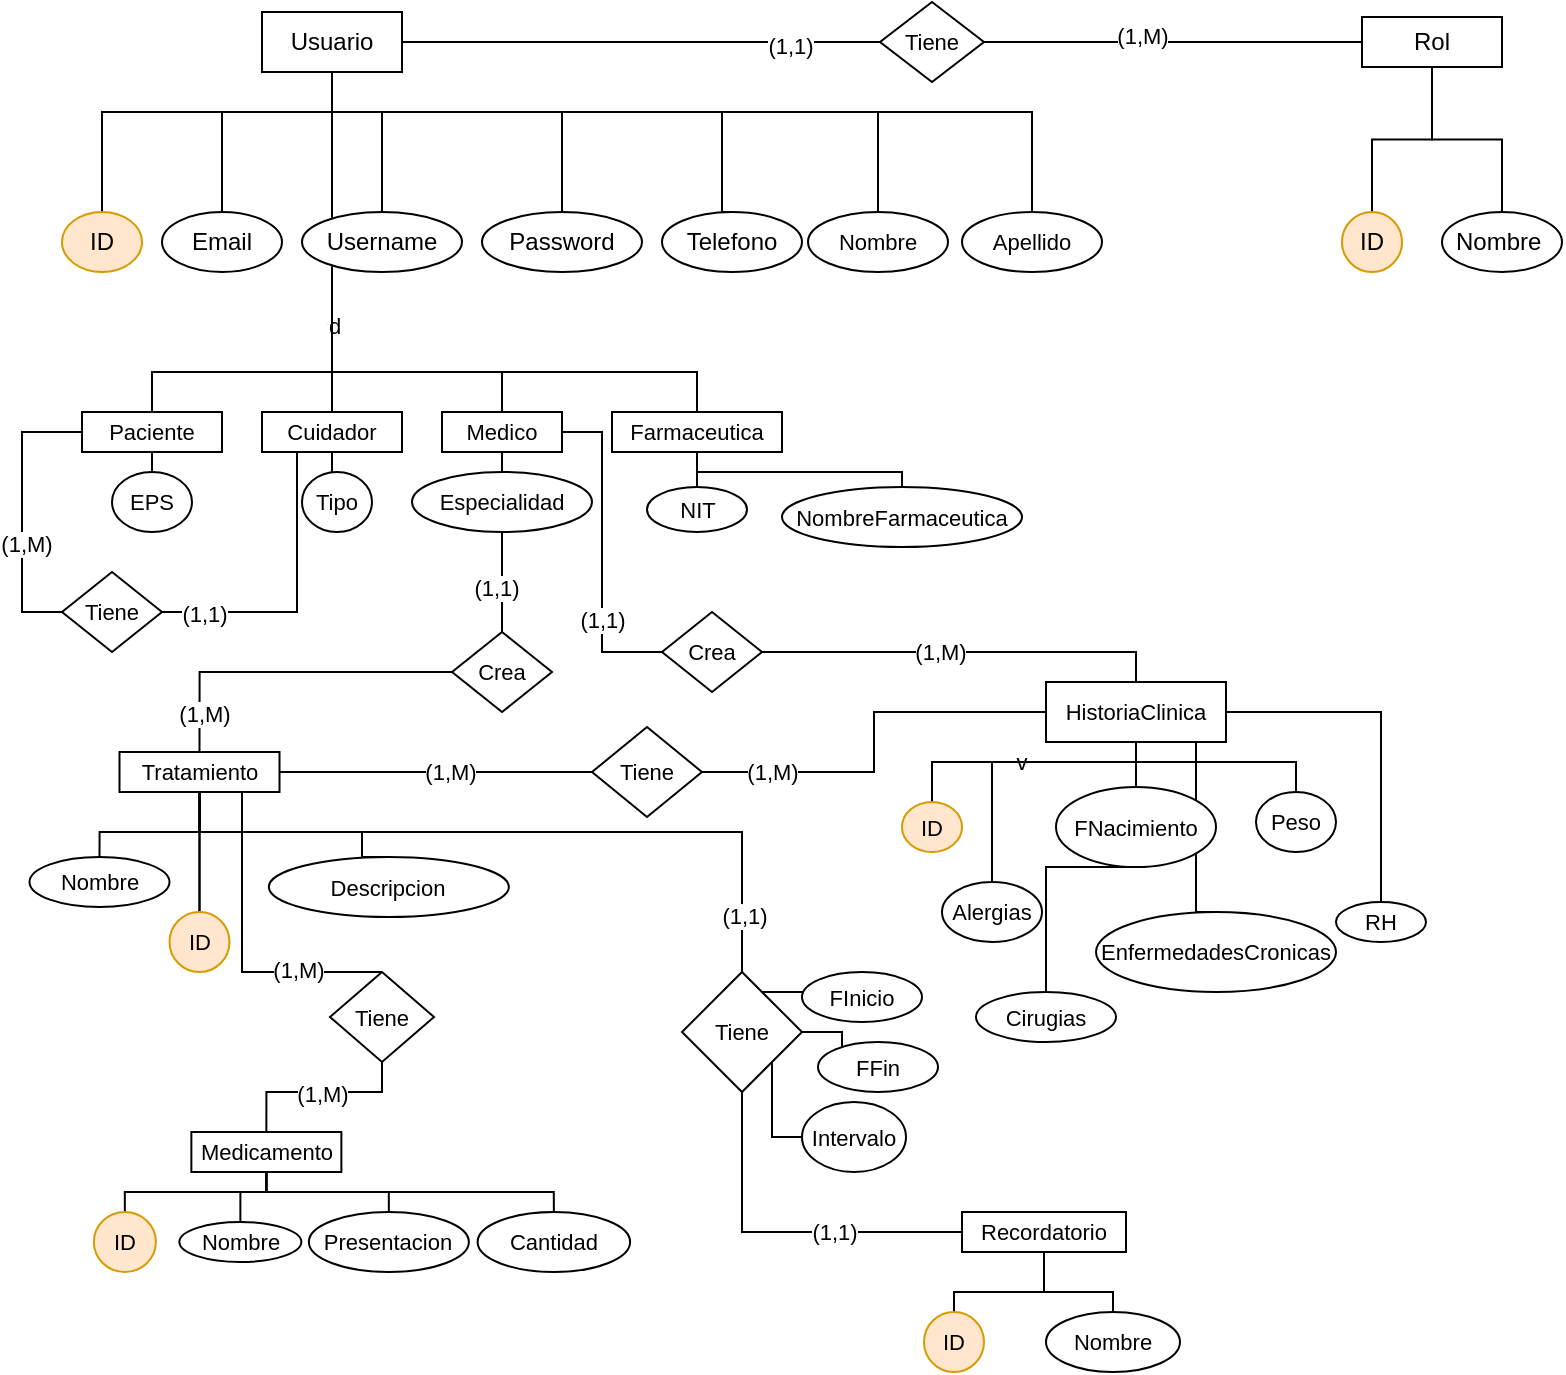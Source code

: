 <mxfile version="22.0.4" type="github">
  <diagram name="Página-1" id="h4PZha3X-RpyvGVEUxOa">
    <mxGraphModel dx="918" dy="521" grid="1" gridSize="10" guides="1" tooltips="1" connect="1" arrows="1" fold="1" page="1" pageScale="1" pageWidth="827" pageHeight="1169" math="0" shadow="0">
      <root>
        <mxCell id="0" />
        <mxCell id="1" parent="0" />
        <mxCell id="uRMWF5CsC-wMtR1UuRz3-10" style="edgeStyle=orthogonalEdgeStyle;rounded=0;orthogonalLoop=1;jettySize=auto;html=1;entryX=0.5;entryY=0;entryDx=0;entryDy=0;endArrow=none;endFill=0;" edge="1" parent="1" source="uRMWF5CsC-wMtR1UuRz3-1" target="uRMWF5CsC-wMtR1UuRz3-2">
          <mxGeometry relative="1" as="geometry">
            <Array as="points">
              <mxPoint x="175" y="120" />
              <mxPoint x="60" y="120" />
            </Array>
          </mxGeometry>
        </mxCell>
        <mxCell id="uRMWF5CsC-wMtR1UuRz3-11" style="edgeStyle=orthogonalEdgeStyle;rounded=0;orthogonalLoop=1;jettySize=auto;html=1;entryX=0.5;entryY=0;entryDx=0;entryDy=0;endArrow=none;endFill=0;" edge="1" parent="1" source="uRMWF5CsC-wMtR1UuRz3-1" target="uRMWF5CsC-wMtR1UuRz3-7">
          <mxGeometry relative="1" as="geometry">
            <Array as="points">
              <mxPoint x="175" y="120" />
              <mxPoint x="120" y="120" />
            </Array>
          </mxGeometry>
        </mxCell>
        <mxCell id="uRMWF5CsC-wMtR1UuRz3-12" style="edgeStyle=orthogonalEdgeStyle;rounded=0;orthogonalLoop=1;jettySize=auto;html=1;entryX=0.5;entryY=0;entryDx=0;entryDy=0;endArrow=none;endFill=0;" edge="1" parent="1" source="uRMWF5CsC-wMtR1UuRz3-1" target="uRMWF5CsC-wMtR1UuRz3-3">
          <mxGeometry relative="1" as="geometry">
            <Array as="points">
              <mxPoint x="175" y="120" />
              <mxPoint x="200" y="120" />
            </Array>
          </mxGeometry>
        </mxCell>
        <mxCell id="uRMWF5CsC-wMtR1UuRz3-13" style="edgeStyle=orthogonalEdgeStyle;rounded=0;orthogonalLoop=1;jettySize=auto;html=1;entryX=0.5;entryY=0;entryDx=0;entryDy=0;endArrow=none;endFill=0;" edge="1" parent="1" source="uRMWF5CsC-wMtR1UuRz3-1" target="uRMWF5CsC-wMtR1UuRz3-4">
          <mxGeometry relative="1" as="geometry">
            <Array as="points">
              <mxPoint x="175" y="120" />
              <mxPoint x="290" y="120" />
            </Array>
          </mxGeometry>
        </mxCell>
        <mxCell id="uRMWF5CsC-wMtR1UuRz3-16" style="edgeStyle=orthogonalEdgeStyle;rounded=0;orthogonalLoop=1;jettySize=auto;html=1;entryX=0.5;entryY=0;entryDx=0;entryDy=0;strokeColor=default;endArrow=none;endFill=0;" edge="1" parent="1" source="uRMWF5CsC-wMtR1UuRz3-1" target="uRMWF5CsC-wMtR1UuRz3-8">
          <mxGeometry relative="1" as="geometry">
            <Array as="points">
              <mxPoint x="175" y="120" />
              <mxPoint x="370" y="120" />
              <mxPoint x="370" y="170" />
            </Array>
          </mxGeometry>
        </mxCell>
        <mxCell id="uRMWF5CsC-wMtR1UuRz3-28" style="edgeStyle=orthogonalEdgeStyle;shape=connector;rounded=0;orthogonalLoop=1;jettySize=auto;html=1;entryX=0.5;entryY=0;entryDx=0;entryDy=0;labelBackgroundColor=default;strokeColor=default;align=center;verticalAlign=middle;fontFamily=Helvetica;fontSize=11;fontColor=default;endArrow=none;endFill=0;" edge="1" parent="1" source="uRMWF5CsC-wMtR1UuRz3-1" target="uRMWF5CsC-wMtR1UuRz3-27">
          <mxGeometry relative="1" as="geometry">
            <Array as="points">
              <mxPoint x="175" y="120" />
              <mxPoint x="448" y="120" />
            </Array>
          </mxGeometry>
        </mxCell>
        <mxCell id="uRMWF5CsC-wMtR1UuRz3-30" style="edgeStyle=orthogonalEdgeStyle;shape=connector;rounded=0;orthogonalLoop=1;jettySize=auto;html=1;entryX=0.5;entryY=0;entryDx=0;entryDy=0;labelBackgroundColor=default;strokeColor=default;align=center;verticalAlign=middle;fontFamily=Helvetica;fontSize=11;fontColor=default;endArrow=none;endFill=0;" edge="1" parent="1" source="uRMWF5CsC-wMtR1UuRz3-1" target="uRMWF5CsC-wMtR1UuRz3-29">
          <mxGeometry relative="1" as="geometry">
            <Array as="points">
              <mxPoint x="175" y="120" />
              <mxPoint x="525" y="120" />
            </Array>
          </mxGeometry>
        </mxCell>
        <mxCell id="uRMWF5CsC-wMtR1UuRz3-33" style="edgeStyle=orthogonalEdgeStyle;shape=connector;rounded=0;orthogonalLoop=1;jettySize=auto;html=1;entryX=0.5;entryY=0;entryDx=0;entryDy=0;labelBackgroundColor=default;strokeColor=default;align=center;verticalAlign=middle;fontFamily=Helvetica;fontSize=11;fontColor=default;endArrow=none;endFill=0;" edge="1" parent="1" source="uRMWF5CsC-wMtR1UuRz3-1" target="uRMWF5CsC-wMtR1UuRz3-31">
          <mxGeometry relative="1" as="geometry">
            <Array as="points">
              <mxPoint x="175" y="250" />
            </Array>
          </mxGeometry>
        </mxCell>
        <mxCell id="uRMWF5CsC-wMtR1UuRz3-34" value="d" style="edgeLabel;html=1;align=center;verticalAlign=middle;resizable=0;points=[];fontSize=11;fontFamily=Helvetica;fontColor=default;" vertex="1" connectable="0" parent="uRMWF5CsC-wMtR1UuRz3-33">
          <mxGeometry x="-0.037" y="4" relative="1" as="geometry">
            <mxPoint x="-4" as="offset" />
          </mxGeometry>
        </mxCell>
        <mxCell id="uRMWF5CsC-wMtR1UuRz3-37" style="edgeStyle=orthogonalEdgeStyle;shape=connector;rounded=0;orthogonalLoop=1;jettySize=auto;html=1;entryX=0.5;entryY=0;entryDx=0;entryDy=0;labelBackgroundColor=default;strokeColor=default;align=center;verticalAlign=middle;fontFamily=Helvetica;fontSize=11;fontColor=default;endArrow=none;endFill=0;" edge="1" parent="1" source="uRMWF5CsC-wMtR1UuRz3-1" target="uRMWF5CsC-wMtR1UuRz3-36">
          <mxGeometry relative="1" as="geometry" />
        </mxCell>
        <mxCell id="uRMWF5CsC-wMtR1UuRz3-38" value="d" style="edgeLabel;html=1;align=center;verticalAlign=middle;resizable=0;points=[];fontSize=11;fontFamily=Helvetica;fontColor=default;" vertex="1" connectable="0" parent="uRMWF5CsC-wMtR1UuRz3-37">
          <mxGeometry x="0.489" y="1" relative="1" as="geometry">
            <mxPoint as="offset" />
          </mxGeometry>
        </mxCell>
        <mxCell id="uRMWF5CsC-wMtR1UuRz3-60" style="edgeStyle=orthogonalEdgeStyle;shape=connector;rounded=0;orthogonalLoop=1;jettySize=auto;html=1;entryX=0.5;entryY=0;entryDx=0;entryDy=0;labelBackgroundColor=default;strokeColor=default;align=center;verticalAlign=middle;fontFamily=Helvetica;fontSize=11;fontColor=default;endArrow=none;endFill=0;" edge="1" parent="1" source="uRMWF5CsC-wMtR1UuRz3-1" target="uRMWF5CsC-wMtR1UuRz3-59">
          <mxGeometry relative="1" as="geometry">
            <Array as="points">
              <mxPoint x="175" y="250" />
              <mxPoint x="260" y="250" />
            </Array>
          </mxGeometry>
        </mxCell>
        <mxCell id="uRMWF5CsC-wMtR1UuRz3-65" style="edgeStyle=orthogonalEdgeStyle;shape=connector;rounded=0;orthogonalLoop=1;jettySize=auto;html=1;entryX=0.5;entryY=0;entryDx=0;entryDy=0;labelBackgroundColor=default;strokeColor=default;align=center;verticalAlign=middle;fontFamily=Helvetica;fontSize=11;fontColor=default;endArrow=none;endFill=0;" edge="1" parent="1" source="uRMWF5CsC-wMtR1UuRz3-1" target="uRMWF5CsC-wMtR1UuRz3-64">
          <mxGeometry relative="1" as="geometry">
            <Array as="points">
              <mxPoint x="175" y="250" />
              <mxPoint x="358" y="250" />
            </Array>
          </mxGeometry>
        </mxCell>
        <mxCell id="uRMWF5CsC-wMtR1UuRz3-93" style="edgeStyle=orthogonalEdgeStyle;shape=connector;rounded=0;orthogonalLoop=1;jettySize=auto;html=1;entryX=0;entryY=0.5;entryDx=0;entryDy=0;labelBackgroundColor=default;strokeColor=default;align=center;verticalAlign=middle;fontFamily=Helvetica;fontSize=11;fontColor=default;endArrow=none;endFill=0;" edge="1" parent="1" source="uRMWF5CsC-wMtR1UuRz3-1" target="uRMWF5CsC-wMtR1UuRz3-91">
          <mxGeometry relative="1" as="geometry" />
        </mxCell>
        <mxCell id="uRMWF5CsC-wMtR1UuRz3-95" value="(1,1)" style="edgeLabel;html=1;align=center;verticalAlign=middle;resizable=0;points=[];fontSize=11;fontFamily=Helvetica;fontColor=default;" vertex="1" connectable="0" parent="uRMWF5CsC-wMtR1UuRz3-93">
          <mxGeometry x="0.618" y="-2" relative="1" as="geometry">
            <mxPoint as="offset" />
          </mxGeometry>
        </mxCell>
        <mxCell id="uRMWF5CsC-wMtR1UuRz3-1" value="Usuario" style="rounded=0;whiteSpace=wrap;html=1;" vertex="1" parent="1">
          <mxGeometry x="140" y="70" width="70" height="30" as="geometry" />
        </mxCell>
        <mxCell id="uRMWF5CsC-wMtR1UuRz3-2" value="ID" style="ellipse;whiteSpace=wrap;html=1;rounded=0;fillColor=#ffe6cc;strokeColor=#d79b00;" vertex="1" parent="1">
          <mxGeometry x="40" y="170" width="40" height="30" as="geometry" />
        </mxCell>
        <mxCell id="uRMWF5CsC-wMtR1UuRz3-3" value="Username" style="ellipse;whiteSpace=wrap;html=1;rounded=0;" vertex="1" parent="1">
          <mxGeometry x="160" y="170" width="80" height="30" as="geometry" />
        </mxCell>
        <mxCell id="uRMWF5CsC-wMtR1UuRz3-4" value="Password" style="ellipse;whiteSpace=wrap;html=1;rounded=0;" vertex="1" parent="1">
          <mxGeometry x="250" y="170" width="80" height="30" as="geometry" />
        </mxCell>
        <mxCell id="uRMWF5CsC-wMtR1UuRz3-7" value="Email" style="ellipse;whiteSpace=wrap;html=1;rounded=0;" vertex="1" parent="1">
          <mxGeometry x="90" y="170" width="60" height="30" as="geometry" />
        </mxCell>
        <mxCell id="uRMWF5CsC-wMtR1UuRz3-8" value="Telefono" style="ellipse;whiteSpace=wrap;html=1;rounded=0;" vertex="1" parent="1">
          <mxGeometry x="340" y="170" width="70" height="30" as="geometry" />
        </mxCell>
        <mxCell id="uRMWF5CsC-wMtR1UuRz3-23" style="edgeStyle=orthogonalEdgeStyle;rounded=0;orthogonalLoop=1;jettySize=auto;html=1;entryX=0.5;entryY=0;entryDx=0;entryDy=0;endArrow=none;endFill=0;" edge="1" parent="1" source="uRMWF5CsC-wMtR1UuRz3-17" target="uRMWF5CsC-wMtR1UuRz3-18">
          <mxGeometry relative="1" as="geometry" />
        </mxCell>
        <mxCell id="uRMWF5CsC-wMtR1UuRz3-24" style="edgeStyle=orthogonalEdgeStyle;shape=connector;rounded=0;orthogonalLoop=1;jettySize=auto;html=1;labelBackgroundColor=default;strokeColor=default;align=center;verticalAlign=middle;fontFamily=Helvetica;fontSize=11;fontColor=default;endArrow=none;endFill=0;" edge="1" parent="1" source="uRMWF5CsC-wMtR1UuRz3-17" target="uRMWF5CsC-wMtR1UuRz3-21">
          <mxGeometry relative="1" as="geometry" />
        </mxCell>
        <mxCell id="uRMWF5CsC-wMtR1UuRz3-17" value="Rol" style="rounded=0;whiteSpace=wrap;html=1;" vertex="1" parent="1">
          <mxGeometry x="690" y="72.5" width="70" height="25" as="geometry" />
        </mxCell>
        <mxCell id="uRMWF5CsC-wMtR1UuRz3-18" value="ID" style="ellipse;whiteSpace=wrap;html=1;rounded=0;fillColor=#ffe6cc;strokeColor=#d79b00;" vertex="1" parent="1">
          <mxGeometry x="680" y="170" width="30" height="30" as="geometry" />
        </mxCell>
        <mxCell id="uRMWF5CsC-wMtR1UuRz3-21" value="Nombre&amp;nbsp;" style="ellipse;whiteSpace=wrap;html=1;rounded=0;" vertex="1" parent="1">
          <mxGeometry x="730" y="170" width="60" height="30" as="geometry" />
        </mxCell>
        <mxCell id="uRMWF5CsC-wMtR1UuRz3-27" value="Nombre" style="ellipse;whiteSpace=wrap;html=1;fontFamily=Helvetica;fontSize=11;fontColor=default;" vertex="1" parent="1">
          <mxGeometry x="413" y="170" width="70" height="30" as="geometry" />
        </mxCell>
        <mxCell id="uRMWF5CsC-wMtR1UuRz3-29" value="Apellido" style="ellipse;whiteSpace=wrap;html=1;fontFamily=Helvetica;fontSize=11;fontColor=default;" vertex="1" parent="1">
          <mxGeometry x="490" y="170" width="70" height="30" as="geometry" />
        </mxCell>
        <mxCell id="uRMWF5CsC-wMtR1UuRz3-35" style="edgeStyle=orthogonalEdgeStyle;shape=connector;rounded=0;orthogonalLoop=1;jettySize=auto;html=1;entryX=0.5;entryY=0;entryDx=0;entryDy=0;labelBackgroundColor=default;strokeColor=default;align=center;verticalAlign=middle;fontFamily=Helvetica;fontSize=11;fontColor=default;endArrow=none;endFill=0;" edge="1" parent="1" source="uRMWF5CsC-wMtR1UuRz3-31" target="uRMWF5CsC-wMtR1UuRz3-32">
          <mxGeometry relative="1" as="geometry" />
        </mxCell>
        <mxCell id="uRMWF5CsC-wMtR1UuRz3-118" style="edgeStyle=orthogonalEdgeStyle;shape=connector;rounded=0;orthogonalLoop=1;jettySize=auto;html=1;entryX=0;entryY=0.5;entryDx=0;entryDy=0;labelBackgroundColor=default;strokeColor=default;align=center;verticalAlign=middle;fontFamily=Helvetica;fontSize=11;fontColor=default;endArrow=none;endFill=0;" edge="1" parent="1" source="uRMWF5CsC-wMtR1UuRz3-31" target="uRMWF5CsC-wMtR1UuRz3-117">
          <mxGeometry relative="1" as="geometry">
            <Array as="points">
              <mxPoint x="20" y="280" />
              <mxPoint x="20" y="370" />
            </Array>
          </mxGeometry>
        </mxCell>
        <mxCell id="uRMWF5CsC-wMtR1UuRz3-119" value="(1,M)" style="edgeLabel;html=1;align=center;verticalAlign=middle;resizable=0;points=[];fontSize=11;fontFamily=Helvetica;fontColor=default;" vertex="1" connectable="0" parent="uRMWF5CsC-wMtR1UuRz3-118">
          <mxGeometry x="0.222" y="2" relative="1" as="geometry">
            <mxPoint as="offset" />
          </mxGeometry>
        </mxCell>
        <mxCell id="uRMWF5CsC-wMtR1UuRz3-31" value="Paciente" style="rounded=0;whiteSpace=wrap;html=1;fontFamily=Helvetica;fontSize=11;fontColor=default;" vertex="1" parent="1">
          <mxGeometry x="50" y="270" width="70" height="20" as="geometry" />
        </mxCell>
        <mxCell id="uRMWF5CsC-wMtR1UuRz3-32" value="EPS" style="ellipse;whiteSpace=wrap;html=1;fontFamily=Helvetica;fontSize=11;fontColor=default;" vertex="1" parent="1">
          <mxGeometry x="65" y="300" width="40" height="30" as="geometry" />
        </mxCell>
        <mxCell id="uRMWF5CsC-wMtR1UuRz3-45" style="edgeStyle=orthogonalEdgeStyle;shape=connector;rounded=0;orthogonalLoop=1;jettySize=auto;html=1;entryX=0.5;entryY=0;entryDx=0;entryDy=0;labelBackgroundColor=default;strokeColor=default;align=center;verticalAlign=middle;fontFamily=Helvetica;fontSize=11;fontColor=default;endArrow=none;endFill=0;" edge="1" parent="1" source="uRMWF5CsC-wMtR1UuRz3-36" target="uRMWF5CsC-wMtR1UuRz3-44">
          <mxGeometry relative="1" as="geometry" />
        </mxCell>
        <mxCell id="uRMWF5CsC-wMtR1UuRz3-36" value="Cuidador" style="rounded=0;whiteSpace=wrap;html=1;fontFamily=Helvetica;fontSize=11;fontColor=default;" vertex="1" parent="1">
          <mxGeometry x="140" y="270" width="70" height="20" as="geometry" />
        </mxCell>
        <mxCell id="uRMWF5CsC-wMtR1UuRz3-50" value="v&amp;nbsp;" style="edgeStyle=orthogonalEdgeStyle;shape=connector;rounded=0;orthogonalLoop=1;jettySize=auto;html=1;entryX=0.5;entryY=0;entryDx=0;entryDy=0;labelBackgroundColor=default;strokeColor=default;align=center;verticalAlign=middle;fontFamily=Helvetica;fontSize=11;fontColor=default;endArrow=none;endFill=0;" edge="1" parent="1" source="uRMWF5CsC-wMtR1UuRz3-39" target="uRMWF5CsC-wMtR1UuRz3-49">
          <mxGeometry relative="1" as="geometry">
            <Array as="points">
              <mxPoint x="577" y="445" />
              <mxPoint x="475" y="445" />
            </Array>
          </mxGeometry>
        </mxCell>
        <mxCell id="uRMWF5CsC-wMtR1UuRz3-51" style="edgeStyle=orthogonalEdgeStyle;shape=connector;rounded=0;orthogonalLoop=1;jettySize=auto;html=1;entryX=0.5;entryY=0;entryDx=0;entryDy=0;labelBackgroundColor=default;strokeColor=default;align=center;verticalAlign=middle;fontFamily=Helvetica;fontSize=11;fontColor=default;endArrow=none;endFill=0;" edge="1" parent="1" source="uRMWF5CsC-wMtR1UuRz3-39" target="uRMWF5CsC-wMtR1UuRz3-40">
          <mxGeometry relative="1" as="geometry" />
        </mxCell>
        <mxCell id="uRMWF5CsC-wMtR1UuRz3-52" style="edgeStyle=orthogonalEdgeStyle;shape=connector;rounded=0;orthogonalLoop=1;jettySize=auto;html=1;entryX=0.5;entryY=0;entryDx=0;entryDy=0;labelBackgroundColor=default;strokeColor=default;align=center;verticalAlign=middle;fontFamily=Helvetica;fontSize=11;fontColor=default;endArrow=none;endFill=0;" edge="1" parent="1" source="uRMWF5CsC-wMtR1UuRz3-39" target="uRMWF5CsC-wMtR1UuRz3-41">
          <mxGeometry relative="1" as="geometry">
            <Array as="points">
              <mxPoint x="577" y="445" />
              <mxPoint x="657" y="445" />
            </Array>
          </mxGeometry>
        </mxCell>
        <mxCell id="uRMWF5CsC-wMtR1UuRz3-53" style="edgeStyle=orthogonalEdgeStyle;shape=connector;rounded=0;orthogonalLoop=1;jettySize=auto;html=1;entryX=0.5;entryY=0;entryDx=0;entryDy=0;labelBackgroundColor=default;strokeColor=default;align=center;verticalAlign=middle;fontFamily=Helvetica;fontSize=11;fontColor=default;endArrow=none;endFill=0;" edge="1" parent="1" source="uRMWF5CsC-wMtR1UuRz3-39" target="uRMWF5CsC-wMtR1UuRz3-43">
          <mxGeometry relative="1" as="geometry">
            <Array as="points">
              <mxPoint x="577" y="445" />
              <mxPoint x="505" y="445" />
            </Array>
          </mxGeometry>
        </mxCell>
        <mxCell id="uRMWF5CsC-wMtR1UuRz3-54" style="edgeStyle=orthogonalEdgeStyle;shape=connector;rounded=0;orthogonalLoop=1;jettySize=auto;html=1;entryX=0.5;entryY=0;entryDx=0;entryDy=0;labelBackgroundColor=default;strokeColor=default;align=center;verticalAlign=middle;fontFamily=Helvetica;fontSize=11;fontColor=default;endArrow=none;endFill=0;" edge="1" parent="1" source="uRMWF5CsC-wMtR1UuRz3-39" target="uRMWF5CsC-wMtR1UuRz3-46">
          <mxGeometry relative="1" as="geometry">
            <Array as="points">
              <mxPoint x="607" y="455" />
              <mxPoint x="607" y="455" />
            </Array>
          </mxGeometry>
        </mxCell>
        <mxCell id="uRMWF5CsC-wMtR1UuRz3-55" style="edgeStyle=orthogonalEdgeStyle;shape=connector;rounded=0;orthogonalLoop=1;jettySize=auto;html=1;labelBackgroundColor=default;strokeColor=default;align=center;verticalAlign=middle;fontFamily=Helvetica;fontSize=11;fontColor=default;endArrow=none;endFill=0;" edge="1" parent="1" source="uRMWF5CsC-wMtR1UuRz3-39" target="uRMWF5CsC-wMtR1UuRz3-47">
          <mxGeometry relative="1" as="geometry" />
        </mxCell>
        <mxCell id="uRMWF5CsC-wMtR1UuRz3-57" style="edgeStyle=orthogonalEdgeStyle;shape=connector;rounded=0;orthogonalLoop=1;jettySize=auto;html=1;labelBackgroundColor=default;strokeColor=default;align=center;verticalAlign=middle;fontFamily=Helvetica;fontSize=11;fontColor=default;endArrow=none;endFill=0;" edge="1" parent="1" source="uRMWF5CsC-wMtR1UuRz3-39" target="uRMWF5CsC-wMtR1UuRz3-42">
          <mxGeometry relative="1" as="geometry" />
        </mxCell>
        <mxCell id="uRMWF5CsC-wMtR1UuRz3-143" style="edgeStyle=orthogonalEdgeStyle;shape=connector;rounded=0;orthogonalLoop=1;jettySize=auto;html=1;entryX=1;entryY=0.5;entryDx=0;entryDy=0;labelBackgroundColor=default;strokeColor=default;align=center;verticalAlign=middle;fontFamily=Helvetica;fontSize=11;fontColor=default;endArrow=none;endFill=0;" edge="1" parent="1" source="uRMWF5CsC-wMtR1UuRz3-39" target="uRMWF5CsC-wMtR1UuRz3-140">
          <mxGeometry relative="1" as="geometry" />
        </mxCell>
        <mxCell id="uRMWF5CsC-wMtR1UuRz3-145" value="(1,M)" style="edgeLabel;html=1;align=center;verticalAlign=middle;resizable=0;points=[];fontSize=11;fontFamily=Helvetica;fontColor=default;" vertex="1" connectable="0" parent="uRMWF5CsC-wMtR1UuRz3-143">
          <mxGeometry x="0.659" relative="1" as="geometry">
            <mxPoint as="offset" />
          </mxGeometry>
        </mxCell>
        <mxCell id="uRMWF5CsC-wMtR1UuRz3-39" value="HistoriaClinica" style="rounded=0;whiteSpace=wrap;html=1;fontFamily=Helvetica;fontSize=11;fontColor=default;" vertex="1" parent="1">
          <mxGeometry x="532" y="405" width="90" height="30" as="geometry" />
        </mxCell>
        <mxCell id="uRMWF5CsC-wMtR1UuRz3-40" value="FNacimiento" style="ellipse;whiteSpace=wrap;html=1;fontFamily=Helvetica;fontSize=11;fontColor=default;" vertex="1" parent="1">
          <mxGeometry x="537" y="457.5" width="80" height="40" as="geometry" />
        </mxCell>
        <mxCell id="uRMWF5CsC-wMtR1UuRz3-41" value="Peso" style="ellipse;whiteSpace=wrap;html=1;fontFamily=Helvetica;fontSize=11;fontColor=default;" vertex="1" parent="1">
          <mxGeometry x="637" y="460" width="40" height="30" as="geometry" />
        </mxCell>
        <mxCell id="uRMWF5CsC-wMtR1UuRz3-42" value="RH" style="ellipse;whiteSpace=wrap;html=1;fontFamily=Helvetica;fontSize=11;fontColor=default;" vertex="1" parent="1">
          <mxGeometry x="677" y="515" width="45" height="20" as="geometry" />
        </mxCell>
        <mxCell id="uRMWF5CsC-wMtR1UuRz3-43" value="Alergias" style="ellipse;whiteSpace=wrap;html=1;fontFamily=Helvetica;fontSize=11;fontColor=default;" vertex="1" parent="1">
          <mxGeometry x="480" y="505" width="50" height="30" as="geometry" />
        </mxCell>
        <mxCell id="uRMWF5CsC-wMtR1UuRz3-44" value="Tipo" style="ellipse;whiteSpace=wrap;html=1;fontFamily=Helvetica;fontSize=11;fontColor=default;" vertex="1" parent="1">
          <mxGeometry x="160" y="300" width="35" height="30" as="geometry" />
        </mxCell>
        <mxCell id="uRMWF5CsC-wMtR1UuRz3-46" value="EnfermedadesCronicas" style="ellipse;whiteSpace=wrap;html=1;fontFamily=Helvetica;fontSize=11;fontColor=default;" vertex="1" parent="1">
          <mxGeometry x="557" y="520" width="120" height="40" as="geometry" />
        </mxCell>
        <mxCell id="uRMWF5CsC-wMtR1UuRz3-47" value="Cirugias" style="ellipse;whiteSpace=wrap;html=1;fontFamily=Helvetica;fontSize=11;fontColor=default;" vertex="1" parent="1">
          <mxGeometry x="497" y="560" width="70" height="25" as="geometry" />
        </mxCell>
        <mxCell id="uRMWF5CsC-wMtR1UuRz3-49" value="ID" style="ellipse;whiteSpace=wrap;html=1;fontFamily=Helvetica;fontSize=11;fillColor=#ffe6cc;strokeColor=#d79b00;" vertex="1" parent="1">
          <mxGeometry x="460" y="465" width="30" height="25" as="geometry" />
        </mxCell>
        <mxCell id="uRMWF5CsC-wMtR1UuRz3-63" style="edgeStyle=orthogonalEdgeStyle;shape=connector;rounded=0;orthogonalLoop=1;jettySize=auto;html=1;labelBackgroundColor=default;strokeColor=default;align=center;verticalAlign=middle;fontFamily=Helvetica;fontSize=11;fontColor=default;endArrow=none;endFill=0;" edge="1" parent="1" source="uRMWF5CsC-wMtR1UuRz3-59" target="uRMWF5CsC-wMtR1UuRz3-62">
          <mxGeometry relative="1" as="geometry" />
        </mxCell>
        <mxCell id="uRMWF5CsC-wMtR1UuRz3-108" style="edgeStyle=orthogonalEdgeStyle;shape=connector;rounded=0;orthogonalLoop=1;jettySize=auto;html=1;entryX=0;entryY=0.5;entryDx=0;entryDy=0;labelBackgroundColor=default;strokeColor=default;align=center;verticalAlign=middle;fontFamily=Helvetica;fontSize=11;fontColor=default;endArrow=none;endFill=0;" edge="1" parent="1" source="uRMWF5CsC-wMtR1UuRz3-59" target="uRMWF5CsC-wMtR1UuRz3-97">
          <mxGeometry relative="1" as="geometry">
            <Array as="points">
              <mxPoint x="310" y="280" />
              <mxPoint x="310" y="390" />
            </Array>
          </mxGeometry>
        </mxCell>
        <mxCell id="uRMWF5CsC-wMtR1UuRz3-109" value="(1,1)" style="edgeLabel;html=1;align=center;verticalAlign=middle;resizable=0;points=[];fontSize=11;fontFamily=Helvetica;fontColor=default;" vertex="1" connectable="0" parent="uRMWF5CsC-wMtR1UuRz3-108">
          <mxGeometry x="0.427" relative="1" as="geometry">
            <mxPoint as="offset" />
          </mxGeometry>
        </mxCell>
        <mxCell id="uRMWF5CsC-wMtR1UuRz3-59" value="Medico" style="rounded=0;whiteSpace=wrap;html=1;fontFamily=Helvetica;fontSize=11;fontColor=default;" vertex="1" parent="1">
          <mxGeometry x="230" y="270" width="60" height="20" as="geometry" />
        </mxCell>
        <mxCell id="uRMWF5CsC-wMtR1UuRz3-111" style="edgeStyle=orthogonalEdgeStyle;shape=connector;rounded=0;orthogonalLoop=1;jettySize=auto;html=1;entryX=0.5;entryY=0;entryDx=0;entryDy=0;labelBackgroundColor=default;strokeColor=default;align=center;verticalAlign=middle;fontFamily=Helvetica;fontSize=11;fontColor=default;endArrow=none;endFill=0;" edge="1" parent="1" source="uRMWF5CsC-wMtR1UuRz3-62" target="uRMWF5CsC-wMtR1UuRz3-110">
          <mxGeometry relative="1" as="geometry" />
        </mxCell>
        <mxCell id="uRMWF5CsC-wMtR1UuRz3-113" value="(1,1)" style="edgeLabel;html=1;align=center;verticalAlign=middle;resizable=0;points=[];fontSize=11;fontFamily=Helvetica;fontColor=default;" vertex="1" connectable="0" parent="uRMWF5CsC-wMtR1UuRz3-111">
          <mxGeometry x="0.105" y="-3" relative="1" as="geometry">
            <mxPoint as="offset" />
          </mxGeometry>
        </mxCell>
        <mxCell id="uRMWF5CsC-wMtR1UuRz3-62" value="Especialidad" style="ellipse;whiteSpace=wrap;html=1;fontFamily=Helvetica;fontSize=11;fontColor=default;" vertex="1" parent="1">
          <mxGeometry x="215" y="300" width="90" height="30" as="geometry" />
        </mxCell>
        <mxCell id="uRMWF5CsC-wMtR1UuRz3-68" style="edgeStyle=orthogonalEdgeStyle;shape=connector;rounded=0;orthogonalLoop=1;jettySize=auto;html=1;entryX=0.5;entryY=0;entryDx=0;entryDy=0;labelBackgroundColor=default;strokeColor=default;align=center;verticalAlign=middle;fontFamily=Helvetica;fontSize=11;fontColor=default;endArrow=none;endFill=0;" edge="1" parent="1" source="uRMWF5CsC-wMtR1UuRz3-64" target="uRMWF5CsC-wMtR1UuRz3-67">
          <mxGeometry relative="1" as="geometry" />
        </mxCell>
        <mxCell id="uRMWF5CsC-wMtR1UuRz3-69" style="edgeStyle=orthogonalEdgeStyle;shape=connector;rounded=0;orthogonalLoop=1;jettySize=auto;html=1;entryX=0.5;entryY=0;entryDx=0;entryDy=0;labelBackgroundColor=default;strokeColor=default;align=center;verticalAlign=middle;fontFamily=Helvetica;fontSize=11;fontColor=default;endArrow=none;endFill=0;" edge="1" parent="1" source="uRMWF5CsC-wMtR1UuRz3-64" target="uRMWF5CsC-wMtR1UuRz3-66">
          <mxGeometry relative="1" as="geometry">
            <Array as="points">
              <mxPoint x="358" y="300" />
              <mxPoint x="460" y="300" />
            </Array>
          </mxGeometry>
        </mxCell>
        <mxCell id="uRMWF5CsC-wMtR1UuRz3-64" value="Farmaceutica" style="rounded=0;whiteSpace=wrap;html=1;fontFamily=Helvetica;fontSize=11;fontColor=default;" vertex="1" parent="1">
          <mxGeometry x="315" y="270" width="85" height="20" as="geometry" />
        </mxCell>
        <mxCell id="uRMWF5CsC-wMtR1UuRz3-66" value="NombreFarmaceutica" style="ellipse;whiteSpace=wrap;html=1;fontFamily=Helvetica;fontSize=11;fontColor=default;" vertex="1" parent="1">
          <mxGeometry x="400" y="307.5" width="120" height="30" as="geometry" />
        </mxCell>
        <mxCell id="uRMWF5CsC-wMtR1UuRz3-67" value="NIT" style="ellipse;whiteSpace=wrap;html=1;fontFamily=Helvetica;fontSize=11;fontColor=default;" vertex="1" parent="1">
          <mxGeometry x="332.5" y="307.5" width="50" height="22.5" as="geometry" />
        </mxCell>
        <mxCell id="uRMWF5CsC-wMtR1UuRz3-75" style="edgeStyle=orthogonalEdgeStyle;shape=connector;rounded=0;orthogonalLoop=1;jettySize=auto;html=1;entryX=0.5;entryY=0;entryDx=0;entryDy=0;labelBackgroundColor=default;strokeColor=default;align=center;verticalAlign=middle;fontFamily=Helvetica;fontSize=11;fontColor=default;endArrow=none;endFill=0;" edge="1" parent="1" source="uRMWF5CsC-wMtR1UuRz3-70" target="uRMWF5CsC-wMtR1UuRz3-71">
          <mxGeometry relative="1" as="geometry" />
        </mxCell>
        <mxCell id="uRMWF5CsC-wMtR1UuRz3-76" style="edgeStyle=orthogonalEdgeStyle;shape=connector;rounded=0;orthogonalLoop=1;jettySize=auto;html=1;entryX=0.5;entryY=0;entryDx=0;entryDy=0;labelBackgroundColor=default;strokeColor=default;align=center;verticalAlign=middle;fontFamily=Helvetica;fontSize=11;fontColor=default;endArrow=none;endFill=0;" edge="1" parent="1" source="uRMWF5CsC-wMtR1UuRz3-70" target="uRMWF5CsC-wMtR1UuRz3-73">
          <mxGeometry relative="1" as="geometry">
            <Array as="points">
              <mxPoint x="109" y="480" />
              <mxPoint x="190" y="480" />
            </Array>
          </mxGeometry>
        </mxCell>
        <mxCell id="uRMWF5CsC-wMtR1UuRz3-79" style="edgeStyle=orthogonalEdgeStyle;shape=connector;rounded=0;orthogonalLoop=1;jettySize=auto;html=1;entryX=0.5;entryY=0;entryDx=0;entryDy=0;labelBackgroundColor=default;strokeColor=default;align=center;verticalAlign=middle;fontFamily=Helvetica;fontSize=11;fontColor=default;endArrow=none;endFill=0;" edge="1" parent="1" source="uRMWF5CsC-wMtR1UuRz3-70" target="uRMWF5CsC-wMtR1UuRz3-78">
          <mxGeometry relative="1" as="geometry" />
        </mxCell>
        <mxCell id="uRMWF5CsC-wMtR1UuRz3-136" style="edgeStyle=orthogonalEdgeStyle;shape=connector;rounded=0;orthogonalLoop=1;jettySize=auto;html=1;entryX=0.5;entryY=0;entryDx=0;entryDy=0;labelBackgroundColor=default;strokeColor=default;align=center;verticalAlign=middle;fontFamily=Helvetica;fontSize=11;fontColor=default;endArrow=none;endFill=0;" edge="1" parent="1" source="uRMWF5CsC-wMtR1UuRz3-70" target="uRMWF5CsC-wMtR1UuRz3-135">
          <mxGeometry relative="1" as="geometry">
            <Array as="points">
              <mxPoint x="130" y="550" />
            </Array>
          </mxGeometry>
        </mxCell>
        <mxCell id="uRMWF5CsC-wMtR1UuRz3-137" value="(1,M)" style="edgeLabel;html=1;align=center;verticalAlign=middle;resizable=0;points=[];fontSize=11;fontFamily=Helvetica;fontColor=default;" vertex="1" connectable="0" parent="uRMWF5CsC-wMtR1UuRz3-136">
          <mxGeometry x="0.473" y="1" relative="1" as="geometry">
            <mxPoint as="offset" />
          </mxGeometry>
        </mxCell>
        <mxCell id="uRMWF5CsC-wMtR1UuRz3-141" style="edgeStyle=orthogonalEdgeStyle;shape=connector;rounded=0;orthogonalLoop=1;jettySize=auto;html=1;entryX=0;entryY=0.5;entryDx=0;entryDy=0;labelBackgroundColor=default;strokeColor=default;align=center;verticalAlign=middle;fontFamily=Helvetica;fontSize=11;fontColor=default;endArrow=none;endFill=0;" edge="1" parent="1" source="uRMWF5CsC-wMtR1UuRz3-70" target="uRMWF5CsC-wMtR1UuRz3-140">
          <mxGeometry relative="1" as="geometry" />
        </mxCell>
        <mxCell id="uRMWF5CsC-wMtR1UuRz3-144" value="(1,M)" style="edgeLabel;html=1;align=center;verticalAlign=middle;resizable=0;points=[];fontSize=11;fontFamily=Helvetica;fontColor=default;" vertex="1" connectable="0" parent="uRMWF5CsC-wMtR1UuRz3-141">
          <mxGeometry x="0.079" relative="1" as="geometry">
            <mxPoint as="offset" />
          </mxGeometry>
        </mxCell>
        <mxCell id="uRMWF5CsC-wMtR1UuRz3-148" style="edgeStyle=orthogonalEdgeStyle;shape=connector;rounded=0;orthogonalLoop=1;jettySize=auto;html=1;entryX=0.5;entryY=0;entryDx=0;entryDy=0;labelBackgroundColor=default;strokeColor=default;align=center;verticalAlign=middle;fontFamily=Helvetica;fontSize=11;fontColor=default;endArrow=none;endFill=0;" edge="1" parent="1" source="uRMWF5CsC-wMtR1UuRz3-70" target="uRMWF5CsC-wMtR1UuRz3-147">
          <mxGeometry relative="1" as="geometry">
            <Array as="points">
              <mxPoint x="109" y="480" />
              <mxPoint x="380" y="480" />
            </Array>
          </mxGeometry>
        </mxCell>
        <mxCell id="uRMWF5CsC-wMtR1UuRz3-151" value="(1,1)" style="edgeLabel;html=1;align=center;verticalAlign=middle;resizable=0;points=[];fontSize=11;fontFamily=Helvetica;fontColor=default;" vertex="1" connectable="0" parent="uRMWF5CsC-wMtR1UuRz3-148">
          <mxGeometry x="0.84" y="1" relative="1" as="geometry">
            <mxPoint as="offset" />
          </mxGeometry>
        </mxCell>
        <mxCell id="uRMWF5CsC-wMtR1UuRz3-70" value="Tratamiento" style="rounded=0;whiteSpace=wrap;html=1;fontFamily=Helvetica;fontSize=11;fontColor=default;" vertex="1" parent="1">
          <mxGeometry x="68.75" y="440" width="80" height="20" as="geometry" />
        </mxCell>
        <mxCell id="uRMWF5CsC-wMtR1UuRz3-71" value="Nombre" style="ellipse;whiteSpace=wrap;html=1;fontFamily=Helvetica;fontSize=11;fontColor=default;" vertex="1" parent="1">
          <mxGeometry x="23.75" y="492.5" width="70" height="25" as="geometry" />
        </mxCell>
        <mxCell id="uRMWF5CsC-wMtR1UuRz3-73" value="Descripcion" style="ellipse;whiteSpace=wrap;html=1;fontFamily=Helvetica;fontSize=11;fontColor=default;" vertex="1" parent="1">
          <mxGeometry x="143.43" y="492.5" width="120" height="30" as="geometry" />
        </mxCell>
        <mxCell id="uRMWF5CsC-wMtR1UuRz3-84" style="edgeStyle=orthogonalEdgeStyle;shape=connector;rounded=0;orthogonalLoop=1;jettySize=auto;html=1;entryX=0.5;entryY=0;entryDx=0;entryDy=0;labelBackgroundColor=default;strokeColor=default;align=center;verticalAlign=middle;fontFamily=Helvetica;fontSize=11;fontColor=default;endArrow=none;endFill=0;" edge="1" parent="1" source="uRMWF5CsC-wMtR1UuRz3-74" target="uRMWF5CsC-wMtR1UuRz3-80">
          <mxGeometry relative="1" as="geometry">
            <Array as="points">
              <mxPoint x="141.93" y="660" />
              <mxPoint x="71.93" y="660" />
            </Array>
          </mxGeometry>
        </mxCell>
        <mxCell id="uRMWF5CsC-wMtR1UuRz3-85" style="edgeStyle=orthogonalEdgeStyle;shape=connector;rounded=0;orthogonalLoop=1;jettySize=auto;html=1;entryX=0.5;entryY=0;entryDx=0;entryDy=0;labelBackgroundColor=default;strokeColor=default;align=center;verticalAlign=middle;fontFamily=Helvetica;fontSize=11;fontColor=default;endArrow=none;endFill=0;" edge="1" parent="1" source="uRMWF5CsC-wMtR1UuRz3-74" target="uRMWF5CsC-wMtR1UuRz3-81">
          <mxGeometry relative="1" as="geometry">
            <Array as="points">
              <mxPoint x="141.93" y="660" />
              <mxPoint x="128.93" y="660" />
            </Array>
          </mxGeometry>
        </mxCell>
        <mxCell id="uRMWF5CsC-wMtR1UuRz3-86" style="edgeStyle=orthogonalEdgeStyle;shape=connector;rounded=0;orthogonalLoop=1;jettySize=auto;html=1;entryX=0.5;entryY=0;entryDx=0;entryDy=0;labelBackgroundColor=default;strokeColor=default;align=center;verticalAlign=middle;fontFamily=Helvetica;fontSize=11;fontColor=default;endArrow=none;endFill=0;" edge="1" parent="1" source="uRMWF5CsC-wMtR1UuRz3-74" target="uRMWF5CsC-wMtR1UuRz3-82">
          <mxGeometry relative="1" as="geometry">
            <Array as="points">
              <mxPoint x="141.93" y="660" />
              <mxPoint x="203.93" y="660" />
            </Array>
          </mxGeometry>
        </mxCell>
        <mxCell id="uRMWF5CsC-wMtR1UuRz3-87" style="edgeStyle=orthogonalEdgeStyle;shape=connector;rounded=0;orthogonalLoop=1;jettySize=auto;html=1;entryX=0.5;entryY=0;entryDx=0;entryDy=0;labelBackgroundColor=default;strokeColor=default;align=center;verticalAlign=middle;fontFamily=Helvetica;fontSize=11;fontColor=default;endArrow=none;endFill=0;" edge="1" parent="1" source="uRMWF5CsC-wMtR1UuRz3-74" target="uRMWF5CsC-wMtR1UuRz3-83">
          <mxGeometry relative="1" as="geometry">
            <Array as="points">
              <mxPoint x="141.93" y="660" />
              <mxPoint x="285.93" y="660" />
            </Array>
          </mxGeometry>
        </mxCell>
        <mxCell id="uRMWF5CsC-wMtR1UuRz3-74" value="Medicamento" style="rounded=0;whiteSpace=wrap;html=1;fontFamily=Helvetica;fontSize=11;fontColor=default;" vertex="1" parent="1">
          <mxGeometry x="104.68" y="630" width="75" height="20" as="geometry" />
        </mxCell>
        <mxCell id="uRMWF5CsC-wMtR1UuRz3-134" value="" style="edgeStyle=orthogonalEdgeStyle;shape=connector;rounded=0;orthogonalLoop=1;jettySize=auto;html=1;labelBackgroundColor=default;strokeColor=default;align=center;verticalAlign=middle;fontFamily=Helvetica;fontSize=11;fontColor=default;endArrow=none;endFill=0;" edge="1" parent="1" source="uRMWF5CsC-wMtR1UuRz3-78" target="uRMWF5CsC-wMtR1UuRz3-70">
          <mxGeometry relative="1" as="geometry" />
        </mxCell>
        <mxCell id="uRMWF5CsC-wMtR1UuRz3-78" value="ID" style="ellipse;whiteSpace=wrap;html=1;fontFamily=Helvetica;fontSize=11;fillColor=#ffe6cc;strokeColor=#d79b00;" vertex="1" parent="1">
          <mxGeometry x="93.75" y="520" width="30" height="30" as="geometry" />
        </mxCell>
        <mxCell id="uRMWF5CsC-wMtR1UuRz3-80" value="ID" style="ellipse;whiteSpace=wrap;html=1;fontFamily=Helvetica;fontSize=11;fillColor=#ffe6cc;strokeColor=#d79b00;" vertex="1" parent="1">
          <mxGeometry x="55.93" y="670" width="31" height="30" as="geometry" />
        </mxCell>
        <mxCell id="uRMWF5CsC-wMtR1UuRz3-81" value="Nombre" style="ellipse;whiteSpace=wrap;html=1;fontFamily=Helvetica;fontSize=11;fontColor=default;" vertex="1" parent="1">
          <mxGeometry x="98.68" y="675" width="61" height="20" as="geometry" />
        </mxCell>
        <mxCell id="uRMWF5CsC-wMtR1UuRz3-82" value="Presentacion" style="ellipse;whiteSpace=wrap;html=1;fontFamily=Helvetica;fontSize=11;fontColor=default;" vertex="1" parent="1">
          <mxGeometry x="163.43" y="670" width="80" height="30" as="geometry" />
        </mxCell>
        <mxCell id="uRMWF5CsC-wMtR1UuRz3-83" value="Cantidad" style="ellipse;whiteSpace=wrap;html=1;fontFamily=Helvetica;fontSize=11;fontColor=default;" vertex="1" parent="1">
          <mxGeometry x="247.81" y="670" width="76.25" height="30" as="geometry" />
        </mxCell>
        <mxCell id="uRMWF5CsC-wMtR1UuRz3-103" style="edgeStyle=orthogonalEdgeStyle;shape=connector;rounded=0;orthogonalLoop=1;jettySize=auto;html=1;entryX=0.5;entryY=0;entryDx=0;entryDy=0;labelBackgroundColor=default;strokeColor=default;align=center;verticalAlign=middle;fontFamily=Helvetica;fontSize=11;fontColor=default;endArrow=none;endFill=0;" edge="1" parent="1" source="uRMWF5CsC-wMtR1UuRz3-88" target="uRMWF5CsC-wMtR1UuRz3-90">
          <mxGeometry relative="1" as="geometry" />
        </mxCell>
        <mxCell id="uRMWF5CsC-wMtR1UuRz3-105" style="edgeStyle=orthogonalEdgeStyle;shape=connector;rounded=0;orthogonalLoop=1;jettySize=auto;html=1;entryX=0.5;entryY=0;entryDx=0;entryDy=0;labelBackgroundColor=default;strokeColor=default;align=center;verticalAlign=middle;fontFamily=Helvetica;fontSize=11;fontColor=default;endArrow=none;endFill=0;" edge="1" parent="1" source="uRMWF5CsC-wMtR1UuRz3-88" target="uRMWF5CsC-wMtR1UuRz3-89">
          <mxGeometry relative="1" as="geometry" />
        </mxCell>
        <mxCell id="uRMWF5CsC-wMtR1UuRz3-149" style="edgeStyle=orthogonalEdgeStyle;shape=connector;rounded=0;orthogonalLoop=1;jettySize=auto;html=1;entryX=0.5;entryY=1;entryDx=0;entryDy=0;labelBackgroundColor=default;strokeColor=default;align=center;verticalAlign=middle;fontFamily=Helvetica;fontSize=11;fontColor=default;endArrow=none;endFill=0;" edge="1" parent="1" source="uRMWF5CsC-wMtR1UuRz3-88" target="uRMWF5CsC-wMtR1UuRz3-147">
          <mxGeometry relative="1" as="geometry" />
        </mxCell>
        <mxCell id="uRMWF5CsC-wMtR1UuRz3-150" value="(1,1)" style="edgeLabel;html=1;align=center;verticalAlign=middle;resizable=0;points=[];fontSize=11;fontFamily=Helvetica;fontColor=default;" vertex="1" connectable="0" parent="uRMWF5CsC-wMtR1UuRz3-149">
          <mxGeometry x="-0.291" relative="1" as="geometry">
            <mxPoint as="offset" />
          </mxGeometry>
        </mxCell>
        <mxCell id="uRMWF5CsC-wMtR1UuRz3-88" value="Recordatorio" style="rounded=0;whiteSpace=wrap;html=1;fontFamily=Helvetica;fontSize=11;fontColor=default;" vertex="1" parent="1">
          <mxGeometry x="490" y="670" width="82" height="20" as="geometry" />
        </mxCell>
        <mxCell id="uRMWF5CsC-wMtR1UuRz3-89" value="Nombre" style="ellipse;whiteSpace=wrap;html=1;fontFamily=Helvetica;fontSize=11;fontColor=default;" vertex="1" parent="1">
          <mxGeometry x="532" y="720" width="67" height="30" as="geometry" />
        </mxCell>
        <mxCell id="uRMWF5CsC-wMtR1UuRz3-90" value="ID" style="ellipse;whiteSpace=wrap;html=1;fontFamily=Helvetica;fontSize=11;fillColor=#ffe6cc;strokeColor=#d79b00;" vertex="1" parent="1">
          <mxGeometry x="471" y="720" width="30" height="30" as="geometry" />
        </mxCell>
        <mxCell id="uRMWF5CsC-wMtR1UuRz3-94" style="edgeStyle=orthogonalEdgeStyle;shape=connector;rounded=0;orthogonalLoop=1;jettySize=auto;html=1;entryX=0;entryY=0.5;entryDx=0;entryDy=0;labelBackgroundColor=default;strokeColor=default;align=center;verticalAlign=middle;fontFamily=Helvetica;fontSize=11;fontColor=default;endArrow=none;endFill=0;" edge="1" parent="1" source="uRMWF5CsC-wMtR1UuRz3-91" target="uRMWF5CsC-wMtR1UuRz3-17">
          <mxGeometry relative="1" as="geometry" />
        </mxCell>
        <mxCell id="uRMWF5CsC-wMtR1UuRz3-96" value="(1,M)" style="edgeLabel;html=1;align=center;verticalAlign=middle;resizable=0;points=[];fontSize=11;fontFamily=Helvetica;fontColor=default;" vertex="1" connectable="0" parent="uRMWF5CsC-wMtR1UuRz3-94">
          <mxGeometry x="-0.165" y="3" relative="1" as="geometry">
            <mxPoint as="offset" />
          </mxGeometry>
        </mxCell>
        <mxCell id="uRMWF5CsC-wMtR1UuRz3-91" value="Tiene" style="rhombus;whiteSpace=wrap;html=1;fontFamily=Helvetica;fontSize=11;fontColor=default;" vertex="1" parent="1">
          <mxGeometry x="449" y="65" width="52" height="40" as="geometry" />
        </mxCell>
        <mxCell id="uRMWF5CsC-wMtR1UuRz3-99" style="edgeStyle=orthogonalEdgeStyle;shape=connector;rounded=0;orthogonalLoop=1;jettySize=auto;html=1;entryX=0.5;entryY=0;entryDx=0;entryDy=0;labelBackgroundColor=default;strokeColor=default;align=center;verticalAlign=middle;fontFamily=Helvetica;fontSize=11;fontColor=default;endArrow=none;endFill=0;" edge="1" parent="1" source="uRMWF5CsC-wMtR1UuRz3-97" target="uRMWF5CsC-wMtR1UuRz3-39">
          <mxGeometry relative="1" as="geometry">
            <Array as="points">
              <mxPoint x="577" y="390" />
            </Array>
          </mxGeometry>
        </mxCell>
        <mxCell id="uRMWF5CsC-wMtR1UuRz3-101" value="(1,M)" style="edgeLabel;html=1;align=center;verticalAlign=middle;resizable=0;points=[];fontSize=11;fontFamily=Helvetica;fontColor=default;" vertex="1" connectable="0" parent="uRMWF5CsC-wMtR1UuRz3-99">
          <mxGeometry x="-0.123" relative="1" as="geometry">
            <mxPoint as="offset" />
          </mxGeometry>
        </mxCell>
        <mxCell id="uRMWF5CsC-wMtR1UuRz3-97" value="Crea" style="rhombus;whiteSpace=wrap;html=1;fontFamily=Helvetica;fontSize=11;fontColor=default;" vertex="1" parent="1">
          <mxGeometry x="340" y="370" width="50" height="40" as="geometry" />
        </mxCell>
        <mxCell id="uRMWF5CsC-wMtR1UuRz3-112" style="edgeStyle=orthogonalEdgeStyle;shape=connector;rounded=0;orthogonalLoop=1;jettySize=auto;html=1;entryX=0.5;entryY=0;entryDx=0;entryDy=0;labelBackgroundColor=default;strokeColor=default;align=center;verticalAlign=middle;fontFamily=Helvetica;fontSize=11;fontColor=default;endArrow=none;endFill=0;" edge="1" parent="1" source="uRMWF5CsC-wMtR1UuRz3-110" target="uRMWF5CsC-wMtR1UuRz3-70">
          <mxGeometry relative="1" as="geometry">
            <Array as="points">
              <mxPoint x="109" y="400" />
            </Array>
          </mxGeometry>
        </mxCell>
        <mxCell id="uRMWF5CsC-wMtR1UuRz3-116" value="(1,M)" style="edgeLabel;html=1;align=center;verticalAlign=middle;resizable=0;points=[];fontSize=11;fontFamily=Helvetica;fontColor=default;" vertex="1" connectable="0" parent="uRMWF5CsC-wMtR1UuRz3-112">
          <mxGeometry x="0.762" y="2" relative="1" as="geometry">
            <mxPoint as="offset" />
          </mxGeometry>
        </mxCell>
        <mxCell id="uRMWF5CsC-wMtR1UuRz3-110" value="Crea" style="rhombus;whiteSpace=wrap;html=1;fontFamily=Helvetica;fontSize=11;fontColor=default;" vertex="1" parent="1">
          <mxGeometry x="235.01" y="380" width="50" height="40" as="geometry" />
        </mxCell>
        <mxCell id="uRMWF5CsC-wMtR1UuRz3-120" style="edgeStyle=orthogonalEdgeStyle;shape=connector;rounded=0;orthogonalLoop=1;jettySize=auto;html=1;entryX=0.25;entryY=1;entryDx=0;entryDy=0;labelBackgroundColor=default;strokeColor=default;align=center;verticalAlign=middle;fontFamily=Helvetica;fontSize=11;fontColor=default;endArrow=none;endFill=0;" edge="1" parent="1" source="uRMWF5CsC-wMtR1UuRz3-117" target="uRMWF5CsC-wMtR1UuRz3-36">
          <mxGeometry relative="1" as="geometry" />
        </mxCell>
        <mxCell id="uRMWF5CsC-wMtR1UuRz3-121" value="(1,1)" style="edgeLabel;html=1;align=center;verticalAlign=middle;resizable=0;points=[];fontSize=11;fontFamily=Helvetica;fontColor=default;" vertex="1" connectable="0" parent="uRMWF5CsC-wMtR1UuRz3-120">
          <mxGeometry x="-0.725" y="-1" relative="1" as="geometry">
            <mxPoint as="offset" />
          </mxGeometry>
        </mxCell>
        <mxCell id="uRMWF5CsC-wMtR1UuRz3-117" value="Tiene" style="rhombus;whiteSpace=wrap;html=1;fontFamily=Helvetica;fontSize=11;fontColor=default;" vertex="1" parent="1">
          <mxGeometry x="40" y="350" width="50" height="40" as="geometry" />
        </mxCell>
        <mxCell id="uRMWF5CsC-wMtR1UuRz3-138" style="edgeStyle=orthogonalEdgeStyle;shape=connector;rounded=0;orthogonalLoop=1;jettySize=auto;html=1;entryX=0.5;entryY=0;entryDx=0;entryDy=0;labelBackgroundColor=default;strokeColor=default;align=center;verticalAlign=middle;fontFamily=Helvetica;fontSize=11;fontColor=default;endArrow=none;endFill=0;" edge="1" parent="1" source="uRMWF5CsC-wMtR1UuRz3-135" target="uRMWF5CsC-wMtR1UuRz3-74">
          <mxGeometry relative="1" as="geometry">
            <Array as="points">
              <mxPoint x="200" y="610" />
              <mxPoint x="142" y="610" />
            </Array>
          </mxGeometry>
        </mxCell>
        <mxCell id="uRMWF5CsC-wMtR1UuRz3-139" value="(1,M)" style="edgeLabel;html=1;align=center;verticalAlign=middle;resizable=0;points=[];fontSize=11;fontFamily=Helvetica;fontColor=default;" vertex="1" connectable="0" parent="uRMWF5CsC-wMtR1UuRz3-138">
          <mxGeometry x="-0.02" y="1" relative="1" as="geometry">
            <mxPoint as="offset" />
          </mxGeometry>
        </mxCell>
        <mxCell id="uRMWF5CsC-wMtR1UuRz3-135" value="Tiene" style="rhombus;whiteSpace=wrap;html=1;fontFamily=Helvetica;fontSize=11;fontColor=default;" vertex="1" parent="1">
          <mxGeometry x="174" y="550" width="52" height="45" as="geometry" />
        </mxCell>
        <mxCell id="uRMWF5CsC-wMtR1UuRz3-140" value="Tiene" style="rhombus;whiteSpace=wrap;html=1;fontFamily=Helvetica;fontSize=11;fontColor=default;" vertex="1" parent="1">
          <mxGeometry x="305" y="427.5" width="55" height="45" as="geometry" />
        </mxCell>
        <mxCell id="uRMWF5CsC-wMtR1UuRz3-156" style="edgeStyle=orthogonalEdgeStyle;shape=connector;rounded=0;orthogonalLoop=1;jettySize=auto;html=1;entryX=0;entryY=1;entryDx=0;entryDy=0;labelBackgroundColor=default;strokeColor=default;align=center;verticalAlign=middle;fontFamily=Helvetica;fontSize=11;fontColor=default;endArrow=none;endFill=0;" edge="1" parent="1" source="uRMWF5CsC-wMtR1UuRz3-147" target="uRMWF5CsC-wMtR1UuRz3-152">
          <mxGeometry relative="1" as="geometry">
            <Array as="points">
              <mxPoint x="419" y="560" />
            </Array>
          </mxGeometry>
        </mxCell>
        <mxCell id="uRMWF5CsC-wMtR1UuRz3-157" style="edgeStyle=orthogonalEdgeStyle;shape=connector;rounded=0;orthogonalLoop=1;jettySize=auto;html=1;entryX=0;entryY=0;entryDx=0;entryDy=0;labelBackgroundColor=default;strokeColor=default;align=center;verticalAlign=middle;fontFamily=Helvetica;fontSize=11;fontColor=default;endArrow=none;endFill=0;" edge="1" parent="1" source="uRMWF5CsC-wMtR1UuRz3-147" target="uRMWF5CsC-wMtR1UuRz3-153">
          <mxGeometry relative="1" as="geometry" />
        </mxCell>
        <mxCell id="uRMWF5CsC-wMtR1UuRz3-158" style="edgeStyle=orthogonalEdgeStyle;shape=connector;rounded=0;orthogonalLoop=1;jettySize=auto;html=1;entryX=0;entryY=0.5;entryDx=0;entryDy=0;labelBackgroundColor=default;strokeColor=default;align=center;verticalAlign=middle;fontFamily=Helvetica;fontSize=11;fontColor=default;endArrow=none;endFill=0;exitX=1;exitY=1;exitDx=0;exitDy=0;" edge="1" parent="1" source="uRMWF5CsC-wMtR1UuRz3-147" target="uRMWF5CsC-wMtR1UuRz3-155">
          <mxGeometry relative="1" as="geometry">
            <Array as="points">
              <mxPoint x="395" y="633" />
            </Array>
          </mxGeometry>
        </mxCell>
        <mxCell id="uRMWF5CsC-wMtR1UuRz3-147" value="Tiene" style="rhombus;whiteSpace=wrap;html=1;fontFamily=Helvetica;fontSize=11;fontColor=default;" vertex="1" parent="1">
          <mxGeometry x="350" y="550" width="60" height="60" as="geometry" />
        </mxCell>
        <mxCell id="uRMWF5CsC-wMtR1UuRz3-152" value="FInicio" style="ellipse;whiteSpace=wrap;html=1;fontFamily=Helvetica;fontSize=11;fontColor=default;" vertex="1" parent="1">
          <mxGeometry x="410" y="550" width="60" height="25" as="geometry" />
        </mxCell>
        <mxCell id="uRMWF5CsC-wMtR1UuRz3-153" value="FFin" style="ellipse;whiteSpace=wrap;html=1;fontFamily=Helvetica;fontSize=11;fontColor=default;" vertex="1" parent="1">
          <mxGeometry x="418" y="585" width="60" height="25" as="geometry" />
        </mxCell>
        <mxCell id="uRMWF5CsC-wMtR1UuRz3-155" value="Intervalo" style="ellipse;whiteSpace=wrap;html=1;fontFamily=Helvetica;fontSize=11;fontColor=default;" vertex="1" parent="1">
          <mxGeometry x="410" y="615" width="52" height="35" as="geometry" />
        </mxCell>
      </root>
    </mxGraphModel>
  </diagram>
</mxfile>
